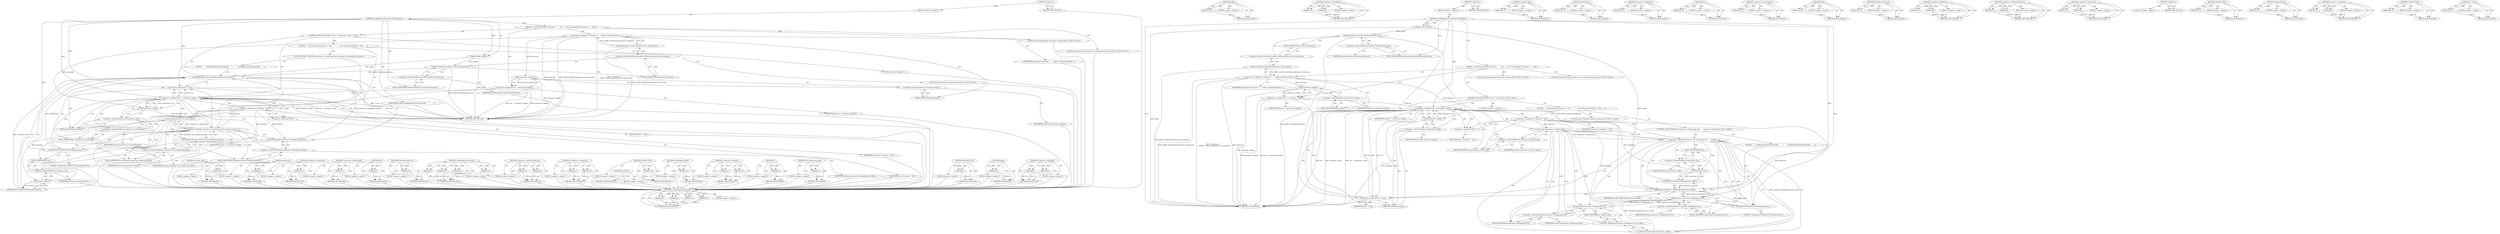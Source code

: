 digraph "has_background_page" {
vulnerable_157 [label=<(METHOD,LoadBackgroundContents)>];
vulnerable_158 [label=<(PARAM,p1)>];
vulnerable_159 [label=<(PARAM,p2)>];
vulnerable_160 [label=<(PARAM,p3)>];
vulnerable_161 [label=<(PARAM,p4)>];
vulnerable_162 [label=<(BLOCK,&lt;empty&gt;,&lt;empty&gt;)>];
vulnerable_163 [label=<(METHOD_RETURN,ANY)>];
vulnerable_114 [label=<(METHOD,begin)>];
vulnerable_115 [label=<(PARAM,p1)>];
vulnerable_116 [label=<(BLOCK,&lt;empty&gt;,&lt;empty&gt;)>];
vulnerable_117 [label=<(METHOD_RETURN,ANY)>];
vulnerable_135 [label=<(METHOD,&lt;operator&gt;.logicalAnd)>];
vulnerable_136 [label=<(PARAM,p1)>];
vulnerable_137 [label=<(PARAM,p2)>];
vulnerable_138 [label=<(BLOCK,&lt;empty&gt;,&lt;empty&gt;)>];
vulnerable_139 [label=<(METHOD_RETURN,ANY)>];
vulnerable_6 [label=<(METHOD,&lt;global&gt;)<SUB>1</SUB>>];
vulnerable_7 [label=<(BLOCK,&lt;empty&gt;,&lt;empty&gt;)<SUB>1</SUB>>];
vulnerable_8 [label=<(METHOD,LoadBackgroundContentsFromManifests)<SUB>1</SUB>>];
vulnerable_9 [label=<(PARAM,Profile* profile)<SUB>2</SUB>>];
vulnerable_10 [label=<(BLOCK,{
  const ExtensionSet* extensions =
      prof...,{
  const ExtensionSet* extensions =
      prof...)<SUB>2</SUB>>];
vulnerable_11 [label="<(LOCAL,const ExtensionSet* extensions: ExtensionSet*)<SUB>3</SUB>>"];
vulnerable_12 [label=<(&lt;operator&gt;.assignment,* extensions =
      profile-&gt;GetExtensionServi...)<SUB>3</SUB>>];
vulnerable_13 [label=<(IDENTIFIER,extensions,* extensions =
      profile-&gt;GetExtensionServi...)<SUB>3</SUB>>];
vulnerable_14 [label=<(extensions,profile-&gt;GetExtensionService()-&gt;extensions())<SUB>4</SUB>>];
vulnerable_15 [label=<(&lt;operator&gt;.indirectFieldAccess,profile-&gt;GetExtensionService()-&gt;extensions)<SUB>4</SUB>>];
vulnerable_16 [label=<(GetExtensionService,profile-&gt;GetExtensionService())<SUB>4</SUB>>];
vulnerable_17 [label=<(&lt;operator&gt;.indirectFieldAccess,profile-&gt;GetExtensionService)<SUB>4</SUB>>];
vulnerable_18 [label=<(IDENTIFIER,profile,profile-&gt;GetExtensionService())<SUB>4</SUB>>];
vulnerable_19 [label=<(FIELD_IDENTIFIER,GetExtensionService,GetExtensionService)<SUB>4</SUB>>];
vulnerable_20 [label=<(FIELD_IDENTIFIER,extensions,extensions)<SUB>4</SUB>>];
vulnerable_21 [label="<(LOCAL,ExtensionSet.const_iterator iter: ExtensionSet.const_iterator)<SUB>5</SUB>>"];
vulnerable_22 [label=<(&lt;operator&gt;.assignment,iter = extensions-&gt;begin())<SUB>5</SUB>>];
vulnerable_23 [label=<(IDENTIFIER,iter,iter = extensions-&gt;begin())<SUB>5</SUB>>];
vulnerable_24 [label=<(begin,extensions-&gt;begin())<SUB>5</SUB>>];
vulnerable_25 [label=<(&lt;operator&gt;.indirectFieldAccess,extensions-&gt;begin)<SUB>5</SUB>>];
vulnerable_26 [label=<(IDENTIFIER,extensions,extensions-&gt;begin())<SUB>5</SUB>>];
vulnerable_27 [label=<(FIELD_IDENTIFIER,begin,begin)<SUB>5</SUB>>];
vulnerable_28 [label=<(CONTROL_STRUCTURE,FOR,for (;iter != extensions-&gt;end();++iter))<SUB>6</SUB>>];
vulnerable_29 [label=<(BLOCK,&lt;empty&gt;,&lt;empty&gt;)<SUB>6</SUB>>];
vulnerable_30 [label=<(&lt;operator&gt;.notEquals,iter != extensions-&gt;end())<SUB>6</SUB>>];
vulnerable_31 [label=<(IDENTIFIER,iter,iter != extensions-&gt;end())<SUB>6</SUB>>];
vulnerable_32 [label=<(end,extensions-&gt;end())<SUB>6</SUB>>];
vulnerable_33 [label=<(&lt;operator&gt;.indirectFieldAccess,extensions-&gt;end)<SUB>6</SUB>>];
vulnerable_34 [label=<(IDENTIFIER,extensions,extensions-&gt;end())<SUB>6</SUB>>];
vulnerable_35 [label=<(FIELD_IDENTIFIER,end,end)<SUB>6</SUB>>];
vulnerable_36 [label=<(&lt;operator&gt;.preIncrement,++iter)<SUB>6</SUB>>];
vulnerable_37 [label=<(IDENTIFIER,iter,++iter)<SUB>6</SUB>>];
vulnerable_38 [label=<(BLOCK,{
     const Extension* extension = *iter;
    ...,{
     const Extension* extension = *iter;
    ...)<SUB>6</SUB>>];
vulnerable_39 [label="<(LOCAL,const Extension* extension: Extension*)<SUB>7</SUB>>"];
vulnerable_40 [label=<(&lt;operator&gt;.assignment,* extension = *iter)<SUB>7</SUB>>];
vulnerable_41 [label=<(IDENTIFIER,extension,* extension = *iter)<SUB>7</SUB>>];
vulnerable_42 [label=<(&lt;operator&gt;.indirection,*iter)<SUB>7</SUB>>];
vulnerable_43 [label=<(IDENTIFIER,iter,* extension = *iter)<SUB>7</SUB>>];
vulnerable_44 [label=<(CONTROL_STRUCTURE,IF,if (extension-&gt;is_hosted_app() &amp;&amp;
        extension-&gt;background_url().is_valid()))<SUB>8</SUB>>];
vulnerable_45 [label=<(&lt;operator&gt;.logicalAnd,extension-&gt;is_hosted_app() &amp;&amp;
        extension...)<SUB>8</SUB>>];
vulnerable_46 [label=<(is_hosted_app,extension-&gt;is_hosted_app())<SUB>8</SUB>>];
vulnerable_47 [label=<(&lt;operator&gt;.indirectFieldAccess,extension-&gt;is_hosted_app)<SUB>8</SUB>>];
vulnerable_48 [label=<(IDENTIFIER,extension,extension-&gt;is_hosted_app())<SUB>8</SUB>>];
vulnerable_49 [label=<(FIELD_IDENTIFIER,is_hosted_app,is_hosted_app)<SUB>8</SUB>>];
vulnerable_50 [label=<(is_valid,extension-&gt;background_url().is_valid())<SUB>9</SUB>>];
vulnerable_51 [label=<(&lt;operator&gt;.fieldAccess,extension-&gt;background_url().is_valid)<SUB>9</SUB>>];
vulnerable_52 [label=<(background_url,extension-&gt;background_url())<SUB>9</SUB>>];
vulnerable_53 [label=<(&lt;operator&gt;.indirectFieldAccess,extension-&gt;background_url)<SUB>9</SUB>>];
vulnerable_54 [label=<(IDENTIFIER,extension,extension-&gt;background_url())<SUB>9</SUB>>];
vulnerable_55 [label=<(FIELD_IDENTIFIER,background_url,background_url)<SUB>9</SUB>>];
vulnerable_56 [label=<(FIELD_IDENTIFIER,is_valid,is_valid)<SUB>9</SUB>>];
vulnerable_57 [label=<(BLOCK,{
       LoadBackgroundContents(profile,
      ...,{
       LoadBackgroundContents(profile,
      ...)<SUB>9</SUB>>];
vulnerable_58 [label=<(LoadBackgroundContents,LoadBackgroundContents(profile,
               ...)<SUB>10</SUB>>];
vulnerable_59 [label=<(IDENTIFIER,profile,LoadBackgroundContents(profile,
               ...)<SUB>10</SUB>>];
vulnerable_60 [label=<(background_url,extension-&gt;background_url())<SUB>11</SUB>>];
vulnerable_61 [label=<(&lt;operator&gt;.indirectFieldAccess,extension-&gt;background_url)<SUB>11</SUB>>];
vulnerable_62 [label=<(IDENTIFIER,extension,extension-&gt;background_url())<SUB>11</SUB>>];
vulnerable_63 [label=<(FIELD_IDENTIFIER,background_url,background_url)<SUB>11</SUB>>];
vulnerable_64 [label=<(ASCIIToUTF16,ASCIIToUTF16(&quot;background&quot;))<SUB>12</SUB>>];
vulnerable_65 [label=<(LITERAL,&quot;background&quot;,ASCIIToUTF16(&quot;background&quot;))<SUB>12</SUB>>];
vulnerable_66 [label=<(UTF8ToUTF16,UTF8ToUTF16(extension-&gt;id()))<SUB>13</SUB>>];
vulnerable_67 [label=<(id,extension-&gt;id())<SUB>13</SUB>>];
vulnerable_68 [label=<(&lt;operator&gt;.indirectFieldAccess,extension-&gt;id)<SUB>13</SUB>>];
vulnerable_69 [label=<(IDENTIFIER,extension,extension-&gt;id())<SUB>13</SUB>>];
vulnerable_70 [label=<(FIELD_IDENTIFIER,id,id)<SUB>13</SUB>>];
vulnerable_71 [label=<(METHOD_RETURN,void)<SUB>1</SUB>>];
vulnerable_73 [label=<(METHOD_RETURN,ANY)<SUB>1</SUB>>];
vulnerable_140 [label=<(METHOD,is_hosted_app)>];
vulnerable_141 [label=<(PARAM,p1)>];
vulnerable_142 [label=<(BLOCK,&lt;empty&gt;,&lt;empty&gt;)>];
vulnerable_143 [label=<(METHOD_RETURN,ANY)>];
vulnerable_101 [label=<(METHOD,extensions)>];
vulnerable_102 [label=<(PARAM,p1)>];
vulnerable_103 [label=<(BLOCK,&lt;empty&gt;,&lt;empty&gt;)>];
vulnerable_104 [label=<(METHOD_RETURN,ANY)>];
vulnerable_131 [label=<(METHOD,&lt;operator&gt;.indirection)>];
vulnerable_132 [label=<(PARAM,p1)>];
vulnerable_133 [label=<(BLOCK,&lt;empty&gt;,&lt;empty&gt;)>];
vulnerable_134 [label=<(METHOD_RETURN,ANY)>];
vulnerable_172 [label=<(METHOD,id)>];
vulnerable_173 [label=<(PARAM,p1)>];
vulnerable_174 [label=<(BLOCK,&lt;empty&gt;,&lt;empty&gt;)>];
vulnerable_175 [label=<(METHOD_RETURN,ANY)>];
vulnerable_127 [label=<(METHOD,&lt;operator&gt;.preIncrement)>];
vulnerable_128 [label=<(PARAM,p1)>];
vulnerable_129 [label=<(BLOCK,&lt;empty&gt;,&lt;empty&gt;)>];
vulnerable_130 [label=<(METHOD_RETURN,ANY)>];
vulnerable_123 [label=<(METHOD,end)>];
vulnerable_124 [label=<(PARAM,p1)>];
vulnerable_125 [label=<(BLOCK,&lt;empty&gt;,&lt;empty&gt;)>];
vulnerable_126 [label=<(METHOD_RETURN,ANY)>];
vulnerable_110 [label=<(METHOD,GetExtensionService)>];
vulnerable_111 [label=<(PARAM,p1)>];
vulnerable_112 [label=<(BLOCK,&lt;empty&gt;,&lt;empty&gt;)>];
vulnerable_113 [label=<(METHOD_RETURN,ANY)>];
vulnerable_148 [label=<(METHOD,&lt;operator&gt;.fieldAccess)>];
vulnerable_149 [label=<(PARAM,p1)>];
vulnerable_150 [label=<(PARAM,p2)>];
vulnerable_151 [label=<(BLOCK,&lt;empty&gt;,&lt;empty&gt;)>];
vulnerable_152 [label=<(METHOD_RETURN,ANY)>];
vulnerable_105 [label=<(METHOD,&lt;operator&gt;.indirectFieldAccess)>];
vulnerable_106 [label=<(PARAM,p1)>];
vulnerable_107 [label=<(PARAM,p2)>];
vulnerable_108 [label=<(BLOCK,&lt;empty&gt;,&lt;empty&gt;)>];
vulnerable_109 [label=<(METHOD_RETURN,ANY)>];
vulnerable_96 [label=<(METHOD,&lt;operator&gt;.assignment)>];
vulnerable_97 [label=<(PARAM,p1)>];
vulnerable_98 [label=<(PARAM,p2)>];
vulnerable_99 [label=<(BLOCK,&lt;empty&gt;,&lt;empty&gt;)>];
vulnerable_100 [label=<(METHOD_RETURN,ANY)>];
vulnerable_90 [label=<(METHOD,&lt;global&gt;)<SUB>1</SUB>>];
vulnerable_91 [label=<(BLOCK,&lt;empty&gt;,&lt;empty&gt;)>];
vulnerable_92 [label=<(METHOD_RETURN,ANY)>];
vulnerable_164 [label=<(METHOD,ASCIIToUTF16)>];
vulnerable_165 [label=<(PARAM,p1)>];
vulnerable_166 [label=<(BLOCK,&lt;empty&gt;,&lt;empty&gt;)>];
vulnerable_167 [label=<(METHOD_RETURN,ANY)>];
vulnerable_153 [label=<(METHOD,background_url)>];
vulnerable_154 [label=<(PARAM,p1)>];
vulnerable_155 [label=<(BLOCK,&lt;empty&gt;,&lt;empty&gt;)>];
vulnerable_156 [label=<(METHOD_RETURN,ANY)>];
vulnerable_118 [label=<(METHOD,&lt;operator&gt;.notEquals)>];
vulnerable_119 [label=<(PARAM,p1)>];
vulnerable_120 [label=<(PARAM,p2)>];
vulnerable_121 [label=<(BLOCK,&lt;empty&gt;,&lt;empty&gt;)>];
vulnerable_122 [label=<(METHOD_RETURN,ANY)>];
vulnerable_168 [label=<(METHOD,UTF8ToUTF16)>];
vulnerable_169 [label=<(PARAM,p1)>];
vulnerable_170 [label=<(BLOCK,&lt;empty&gt;,&lt;empty&gt;)>];
vulnerable_171 [label=<(METHOD_RETURN,ANY)>];
vulnerable_144 [label=<(METHOD,is_valid)>];
vulnerable_145 [label=<(PARAM,p1)>];
vulnerable_146 [label=<(BLOCK,&lt;empty&gt;,&lt;empty&gt;)>];
vulnerable_147 [label=<(METHOD_RETURN,ANY)>];
fixed_156 [label=<(METHOD,ASCIIToUTF16)>];
fixed_157 [label=<(PARAM,p1)>];
fixed_158 [label=<(BLOCK,&lt;empty&gt;,&lt;empty&gt;)>];
fixed_159 [label=<(METHOD_RETURN,ANY)>];
fixed_111 [label=<(METHOD,begin)>];
fixed_112 [label=<(PARAM,p1)>];
fixed_113 [label=<(BLOCK,&lt;empty&gt;,&lt;empty&gt;)>];
fixed_114 [label=<(METHOD_RETURN,ANY)>];
fixed_132 [label=<(METHOD,&lt;operator&gt;.logicalAnd)>];
fixed_133 [label=<(PARAM,p1)>];
fixed_134 [label=<(PARAM,p2)>];
fixed_135 [label=<(BLOCK,&lt;empty&gt;,&lt;empty&gt;)>];
fixed_136 [label=<(METHOD_RETURN,ANY)>];
fixed_6 [label=<(METHOD,&lt;global&gt;)<SUB>1</SUB>>];
fixed_7 [label=<(BLOCK,&lt;empty&gt;,&lt;empty&gt;)<SUB>1</SUB>>];
fixed_8 [label=<(METHOD,LoadBackgroundContentsFromManifests)<SUB>1</SUB>>];
fixed_9 [label=<(PARAM,Profile* profile)<SUB>2</SUB>>];
fixed_10 [label=<(BLOCK,{
  const ExtensionSet* extensions =
      prof...,{
  const ExtensionSet* extensions =
      prof...)<SUB>2</SUB>>];
fixed_11 [label="<(LOCAL,const ExtensionSet* extensions: ExtensionSet*)<SUB>3</SUB>>"];
fixed_12 [label=<(&lt;operator&gt;.assignment,* extensions =
      profile-&gt;GetExtensionServi...)<SUB>3</SUB>>];
fixed_13 [label=<(IDENTIFIER,extensions,* extensions =
      profile-&gt;GetExtensionServi...)<SUB>3</SUB>>];
fixed_14 [label=<(extensions,profile-&gt;GetExtensionService()-&gt;extensions())<SUB>4</SUB>>];
fixed_15 [label=<(&lt;operator&gt;.indirectFieldAccess,profile-&gt;GetExtensionService()-&gt;extensions)<SUB>4</SUB>>];
fixed_16 [label=<(GetExtensionService,profile-&gt;GetExtensionService())<SUB>4</SUB>>];
fixed_17 [label=<(&lt;operator&gt;.indirectFieldAccess,profile-&gt;GetExtensionService)<SUB>4</SUB>>];
fixed_18 [label=<(IDENTIFIER,profile,profile-&gt;GetExtensionService())<SUB>4</SUB>>];
fixed_19 [label=<(FIELD_IDENTIFIER,GetExtensionService,GetExtensionService)<SUB>4</SUB>>];
fixed_20 [label=<(FIELD_IDENTIFIER,extensions,extensions)<SUB>4</SUB>>];
fixed_21 [label="<(LOCAL,ExtensionSet.const_iterator iter: ExtensionSet.const_iterator)<SUB>5</SUB>>"];
fixed_22 [label=<(&lt;operator&gt;.assignment,iter = extensions-&gt;begin())<SUB>5</SUB>>];
fixed_23 [label=<(IDENTIFIER,iter,iter = extensions-&gt;begin())<SUB>5</SUB>>];
fixed_24 [label=<(begin,extensions-&gt;begin())<SUB>5</SUB>>];
fixed_25 [label=<(&lt;operator&gt;.indirectFieldAccess,extensions-&gt;begin)<SUB>5</SUB>>];
fixed_26 [label=<(IDENTIFIER,extensions,extensions-&gt;begin())<SUB>5</SUB>>];
fixed_27 [label=<(FIELD_IDENTIFIER,begin,begin)<SUB>5</SUB>>];
fixed_28 [label=<(CONTROL_STRUCTURE,FOR,for (;iter != extensions-&gt;end();++iter))<SUB>6</SUB>>];
fixed_29 [label=<(BLOCK,&lt;empty&gt;,&lt;empty&gt;)<SUB>6</SUB>>];
fixed_30 [label=<(&lt;operator&gt;.notEquals,iter != extensions-&gt;end())<SUB>6</SUB>>];
fixed_31 [label=<(IDENTIFIER,iter,iter != extensions-&gt;end())<SUB>6</SUB>>];
fixed_32 [label=<(end,extensions-&gt;end())<SUB>6</SUB>>];
fixed_33 [label=<(&lt;operator&gt;.indirectFieldAccess,extensions-&gt;end)<SUB>6</SUB>>];
fixed_34 [label=<(IDENTIFIER,extensions,extensions-&gt;end())<SUB>6</SUB>>];
fixed_35 [label=<(FIELD_IDENTIFIER,end,end)<SUB>6</SUB>>];
fixed_36 [label=<(&lt;operator&gt;.preIncrement,++iter)<SUB>6</SUB>>];
fixed_37 [label=<(IDENTIFIER,iter,++iter)<SUB>6</SUB>>];
fixed_38 [label=<(BLOCK,{
     const Extension* extension = *iter;
    ...,{
     const Extension* extension = *iter;
    ...)<SUB>6</SUB>>];
fixed_39 [label="<(LOCAL,const Extension* extension: Extension*)<SUB>7</SUB>>"];
fixed_40 [label=<(&lt;operator&gt;.assignment,* extension = *iter)<SUB>7</SUB>>];
fixed_41 [label=<(IDENTIFIER,extension,* extension = *iter)<SUB>7</SUB>>];
fixed_42 [label=<(&lt;operator&gt;.indirection,*iter)<SUB>7</SUB>>];
fixed_43 [label=<(IDENTIFIER,iter,* extension = *iter)<SUB>7</SUB>>];
fixed_44 [label=<(CONTROL_STRUCTURE,IF,if (extension-&gt;is_hosted_app() &amp;&amp; extension-&gt;has_background_page()))<SUB>8</SUB>>];
fixed_45 [label=<(&lt;operator&gt;.logicalAnd,extension-&gt;is_hosted_app() &amp;&amp; extension-&gt;has_ba...)<SUB>8</SUB>>];
fixed_46 [label=<(is_hosted_app,extension-&gt;is_hosted_app())<SUB>8</SUB>>];
fixed_47 [label=<(&lt;operator&gt;.indirectFieldAccess,extension-&gt;is_hosted_app)<SUB>8</SUB>>];
fixed_48 [label=<(IDENTIFIER,extension,extension-&gt;is_hosted_app())<SUB>8</SUB>>];
fixed_49 [label=<(FIELD_IDENTIFIER,is_hosted_app,is_hosted_app)<SUB>8</SUB>>];
fixed_50 [label=<(has_background_page,extension-&gt;has_background_page())<SUB>8</SUB>>];
fixed_51 [label=<(&lt;operator&gt;.indirectFieldAccess,extension-&gt;has_background_page)<SUB>8</SUB>>];
fixed_52 [label=<(IDENTIFIER,extension,extension-&gt;has_background_page())<SUB>8</SUB>>];
fixed_53 [label=<(FIELD_IDENTIFIER,has_background_page,has_background_page)<SUB>8</SUB>>];
fixed_54 [label=<(BLOCK,{
       LoadBackgroundContents(profile,
      ...,{
       LoadBackgroundContents(profile,
      ...)<SUB>8</SUB>>];
fixed_55 [label=<(LoadBackgroundContents,LoadBackgroundContents(profile,
               ...)<SUB>9</SUB>>];
fixed_56 [label=<(IDENTIFIER,profile,LoadBackgroundContents(profile,
               ...)<SUB>9</SUB>>];
fixed_57 [label=<(GetBackgroundURL,extension-&gt;GetBackgroundURL())<SUB>10</SUB>>];
fixed_58 [label=<(&lt;operator&gt;.indirectFieldAccess,extension-&gt;GetBackgroundURL)<SUB>10</SUB>>];
fixed_59 [label=<(IDENTIFIER,extension,extension-&gt;GetBackgroundURL())<SUB>10</SUB>>];
fixed_60 [label=<(FIELD_IDENTIFIER,GetBackgroundURL,GetBackgroundURL)<SUB>10</SUB>>];
fixed_61 [label=<(ASCIIToUTF16,ASCIIToUTF16(&quot;background&quot;))<SUB>11</SUB>>];
fixed_62 [label=<(LITERAL,&quot;background&quot;,ASCIIToUTF16(&quot;background&quot;))<SUB>11</SUB>>];
fixed_63 [label=<(UTF8ToUTF16,UTF8ToUTF16(extension-&gt;id()))<SUB>12</SUB>>];
fixed_64 [label=<(id,extension-&gt;id())<SUB>12</SUB>>];
fixed_65 [label=<(&lt;operator&gt;.indirectFieldAccess,extension-&gt;id)<SUB>12</SUB>>];
fixed_66 [label=<(IDENTIFIER,extension,extension-&gt;id())<SUB>12</SUB>>];
fixed_67 [label=<(FIELD_IDENTIFIER,id,id)<SUB>12</SUB>>];
fixed_68 [label=<(METHOD_RETURN,void)<SUB>1</SUB>>];
fixed_70 [label=<(METHOD_RETURN,ANY)<SUB>1</SUB>>];
fixed_137 [label=<(METHOD,is_hosted_app)>];
fixed_138 [label=<(PARAM,p1)>];
fixed_139 [label=<(BLOCK,&lt;empty&gt;,&lt;empty&gt;)>];
fixed_140 [label=<(METHOD_RETURN,ANY)>];
fixed_98 [label=<(METHOD,extensions)>];
fixed_99 [label=<(PARAM,p1)>];
fixed_100 [label=<(BLOCK,&lt;empty&gt;,&lt;empty&gt;)>];
fixed_101 [label=<(METHOD_RETURN,ANY)>];
fixed_128 [label=<(METHOD,&lt;operator&gt;.indirection)>];
fixed_129 [label=<(PARAM,p1)>];
fixed_130 [label=<(BLOCK,&lt;empty&gt;,&lt;empty&gt;)>];
fixed_131 [label=<(METHOD_RETURN,ANY)>];
fixed_124 [label=<(METHOD,&lt;operator&gt;.preIncrement)>];
fixed_125 [label=<(PARAM,p1)>];
fixed_126 [label=<(BLOCK,&lt;empty&gt;,&lt;empty&gt;)>];
fixed_127 [label=<(METHOD_RETURN,ANY)>];
fixed_120 [label=<(METHOD,end)>];
fixed_121 [label=<(PARAM,p1)>];
fixed_122 [label=<(BLOCK,&lt;empty&gt;,&lt;empty&gt;)>];
fixed_123 [label=<(METHOD_RETURN,ANY)>];
fixed_107 [label=<(METHOD,GetExtensionService)>];
fixed_108 [label=<(PARAM,p1)>];
fixed_109 [label=<(BLOCK,&lt;empty&gt;,&lt;empty&gt;)>];
fixed_110 [label=<(METHOD_RETURN,ANY)>];
fixed_145 [label=<(METHOD,LoadBackgroundContents)>];
fixed_146 [label=<(PARAM,p1)>];
fixed_147 [label=<(PARAM,p2)>];
fixed_148 [label=<(PARAM,p3)>];
fixed_149 [label=<(PARAM,p4)>];
fixed_150 [label=<(BLOCK,&lt;empty&gt;,&lt;empty&gt;)>];
fixed_151 [label=<(METHOD_RETURN,ANY)>];
fixed_102 [label=<(METHOD,&lt;operator&gt;.indirectFieldAccess)>];
fixed_103 [label=<(PARAM,p1)>];
fixed_104 [label=<(PARAM,p2)>];
fixed_105 [label=<(BLOCK,&lt;empty&gt;,&lt;empty&gt;)>];
fixed_106 [label=<(METHOD_RETURN,ANY)>];
fixed_93 [label=<(METHOD,&lt;operator&gt;.assignment)>];
fixed_94 [label=<(PARAM,p1)>];
fixed_95 [label=<(PARAM,p2)>];
fixed_96 [label=<(BLOCK,&lt;empty&gt;,&lt;empty&gt;)>];
fixed_97 [label=<(METHOD_RETURN,ANY)>];
fixed_87 [label=<(METHOD,&lt;global&gt;)<SUB>1</SUB>>];
fixed_88 [label=<(BLOCK,&lt;empty&gt;,&lt;empty&gt;)>];
fixed_89 [label=<(METHOD_RETURN,ANY)>];
fixed_160 [label=<(METHOD,UTF8ToUTF16)>];
fixed_161 [label=<(PARAM,p1)>];
fixed_162 [label=<(BLOCK,&lt;empty&gt;,&lt;empty&gt;)>];
fixed_163 [label=<(METHOD_RETURN,ANY)>];
fixed_152 [label=<(METHOD,GetBackgroundURL)>];
fixed_153 [label=<(PARAM,p1)>];
fixed_154 [label=<(BLOCK,&lt;empty&gt;,&lt;empty&gt;)>];
fixed_155 [label=<(METHOD_RETURN,ANY)>];
fixed_115 [label=<(METHOD,&lt;operator&gt;.notEquals)>];
fixed_116 [label=<(PARAM,p1)>];
fixed_117 [label=<(PARAM,p2)>];
fixed_118 [label=<(BLOCK,&lt;empty&gt;,&lt;empty&gt;)>];
fixed_119 [label=<(METHOD_RETURN,ANY)>];
fixed_164 [label=<(METHOD,id)>];
fixed_165 [label=<(PARAM,p1)>];
fixed_166 [label=<(BLOCK,&lt;empty&gt;,&lt;empty&gt;)>];
fixed_167 [label=<(METHOD_RETURN,ANY)>];
fixed_141 [label=<(METHOD,has_background_page)>];
fixed_142 [label=<(PARAM,p1)>];
fixed_143 [label=<(BLOCK,&lt;empty&gt;,&lt;empty&gt;)>];
fixed_144 [label=<(METHOD_RETURN,ANY)>];
vulnerable_157 -> vulnerable_158  [key=0, label="AST: "];
vulnerable_157 -> vulnerable_158  [key=1, label="DDG: "];
vulnerable_157 -> vulnerable_162  [key=0, label="AST: "];
vulnerable_157 -> vulnerable_159  [key=0, label="AST: "];
vulnerable_157 -> vulnerable_159  [key=1, label="DDG: "];
vulnerable_157 -> vulnerable_163  [key=0, label="AST: "];
vulnerable_157 -> vulnerable_163  [key=1, label="CFG: "];
vulnerable_157 -> vulnerable_160  [key=0, label="AST: "];
vulnerable_157 -> vulnerable_160  [key=1, label="DDG: "];
vulnerable_157 -> vulnerable_161  [key=0, label="AST: "];
vulnerable_157 -> vulnerable_161  [key=1, label="DDG: "];
vulnerable_158 -> vulnerable_163  [key=0, label="DDG: p1"];
vulnerable_159 -> vulnerable_163  [key=0, label="DDG: p2"];
vulnerable_160 -> vulnerable_163  [key=0, label="DDG: p3"];
vulnerable_161 -> vulnerable_163  [key=0, label="DDG: p4"];
vulnerable_114 -> vulnerable_115  [key=0, label="AST: "];
vulnerable_114 -> vulnerable_115  [key=1, label="DDG: "];
vulnerable_114 -> vulnerable_116  [key=0, label="AST: "];
vulnerable_114 -> vulnerable_117  [key=0, label="AST: "];
vulnerable_114 -> vulnerable_117  [key=1, label="CFG: "];
vulnerable_115 -> vulnerable_117  [key=0, label="DDG: p1"];
vulnerable_135 -> vulnerable_136  [key=0, label="AST: "];
vulnerable_135 -> vulnerable_136  [key=1, label="DDG: "];
vulnerable_135 -> vulnerable_138  [key=0, label="AST: "];
vulnerable_135 -> vulnerable_137  [key=0, label="AST: "];
vulnerable_135 -> vulnerable_137  [key=1, label="DDG: "];
vulnerable_135 -> vulnerable_139  [key=0, label="AST: "];
vulnerable_135 -> vulnerable_139  [key=1, label="CFG: "];
vulnerable_136 -> vulnerable_139  [key=0, label="DDG: p1"];
vulnerable_137 -> vulnerable_139  [key=0, label="DDG: p2"];
vulnerable_6 -> vulnerable_7  [key=0, label="AST: "];
vulnerable_6 -> vulnerable_73  [key=0, label="AST: "];
vulnerable_6 -> vulnerable_73  [key=1, label="CFG: "];
vulnerable_7 -> vulnerable_8  [key=0, label="AST: "];
vulnerable_8 -> vulnerable_9  [key=0, label="AST: "];
vulnerable_8 -> vulnerable_9  [key=1, label="DDG: "];
vulnerable_8 -> vulnerable_10  [key=0, label="AST: "];
vulnerable_8 -> vulnerable_71  [key=0, label="AST: "];
vulnerable_8 -> vulnerable_19  [key=0, label="CFG: "];
vulnerable_8 -> vulnerable_30  [key=0, label="DDG: "];
vulnerable_8 -> vulnerable_36  [key=0, label="DDG: "];
vulnerable_8 -> vulnerable_58  [key=0, label="DDG: "];
vulnerable_8 -> vulnerable_64  [key=0, label="DDG: "];
vulnerable_9 -> vulnerable_71  [key=0, label="DDG: profile"];
vulnerable_9 -> vulnerable_16  [key=0, label="DDG: profile"];
vulnerable_9 -> vulnerable_58  [key=0, label="DDG: profile"];
vulnerable_10 -> vulnerable_11  [key=0, label="AST: "];
vulnerable_10 -> vulnerable_12  [key=0, label="AST: "];
vulnerable_10 -> vulnerable_21  [key=0, label="AST: "];
vulnerable_10 -> vulnerable_22  [key=0, label="AST: "];
vulnerable_10 -> vulnerable_28  [key=0, label="AST: "];
vulnerable_12 -> vulnerable_13  [key=0, label="AST: "];
vulnerable_12 -> vulnerable_14  [key=0, label="AST: "];
vulnerable_12 -> vulnerable_27  [key=0, label="CFG: "];
vulnerable_12 -> vulnerable_71  [key=0, label="DDG: extensions"];
vulnerable_12 -> vulnerable_71  [key=1, label="DDG: profile-&gt;GetExtensionService()-&gt;extensions()"];
vulnerable_12 -> vulnerable_71  [key=2, label="DDG: * extensions =
      profile-&gt;GetExtensionService()-&gt;extensions()"];
vulnerable_12 -> vulnerable_24  [key=0, label="DDG: extensions"];
vulnerable_12 -> vulnerable_32  [key=0, label="DDG: extensions"];
vulnerable_14 -> vulnerable_15  [key=0, label="AST: "];
vulnerable_14 -> vulnerable_12  [key=0, label="CFG: "];
vulnerable_14 -> vulnerable_12  [key=1, label="DDG: profile-&gt;GetExtensionService()-&gt;extensions"];
vulnerable_14 -> vulnerable_71  [key=0, label="DDG: profile-&gt;GetExtensionService()-&gt;extensions"];
vulnerable_15 -> vulnerable_16  [key=0, label="AST: "];
vulnerable_15 -> vulnerable_20  [key=0, label="AST: "];
vulnerable_15 -> vulnerable_14  [key=0, label="CFG: "];
vulnerable_16 -> vulnerable_17  [key=0, label="AST: "];
vulnerable_16 -> vulnerable_20  [key=0, label="CFG: "];
vulnerable_16 -> vulnerable_71  [key=0, label="DDG: profile-&gt;GetExtensionService"];
vulnerable_16 -> vulnerable_58  [key=0, label="DDG: profile-&gt;GetExtensionService"];
vulnerable_17 -> vulnerable_18  [key=0, label="AST: "];
vulnerable_17 -> vulnerable_19  [key=0, label="AST: "];
vulnerable_17 -> vulnerable_16  [key=0, label="CFG: "];
vulnerable_19 -> vulnerable_17  [key=0, label="CFG: "];
vulnerable_20 -> vulnerable_15  [key=0, label="CFG: "];
vulnerable_22 -> vulnerable_23  [key=0, label="AST: "];
vulnerable_22 -> vulnerable_24  [key=0, label="AST: "];
vulnerable_22 -> vulnerable_35  [key=0, label="CFG: "];
vulnerable_22 -> vulnerable_71  [key=0, label="DDG: extensions-&gt;begin()"];
vulnerable_22 -> vulnerable_71  [key=1, label="DDG: iter = extensions-&gt;begin()"];
vulnerable_22 -> vulnerable_30  [key=0, label="DDG: iter"];
vulnerable_24 -> vulnerable_25  [key=0, label="AST: "];
vulnerable_24 -> vulnerable_22  [key=0, label="CFG: "];
vulnerable_24 -> vulnerable_22  [key=1, label="DDG: extensions-&gt;begin"];
vulnerable_24 -> vulnerable_71  [key=0, label="DDG: extensions-&gt;begin"];
vulnerable_25 -> vulnerable_26  [key=0, label="AST: "];
vulnerable_25 -> vulnerable_27  [key=0, label="AST: "];
vulnerable_25 -> vulnerable_24  [key=0, label="CFG: "];
vulnerable_27 -> vulnerable_25  [key=0, label="CFG: "];
vulnerable_28 -> vulnerable_29  [key=0, label="AST: "];
vulnerable_28 -> vulnerable_30  [key=0, label="AST: "];
vulnerable_28 -> vulnerable_36  [key=0, label="AST: "];
vulnerable_28 -> vulnerable_38  [key=0, label="AST: "];
vulnerable_30 -> vulnerable_31  [key=0, label="AST: "];
vulnerable_30 -> vulnerable_32  [key=0, label="AST: "];
vulnerable_30 -> vulnerable_32  [key=1, label="CDG: "];
vulnerable_30 -> vulnerable_71  [key=0, label="CFG: "];
vulnerable_30 -> vulnerable_71  [key=1, label="DDG: iter"];
vulnerable_30 -> vulnerable_71  [key=2, label="DDG: extensions-&gt;end()"];
vulnerable_30 -> vulnerable_71  [key=3, label="DDG: iter != extensions-&gt;end()"];
vulnerable_30 -> vulnerable_42  [key=0, label="CFG: "];
vulnerable_30 -> vulnerable_42  [key=1, label="CDG: "];
vulnerable_30 -> vulnerable_36  [key=0, label="DDG: iter"];
vulnerable_30 -> vulnerable_36  [key=1, label="CDG: "];
vulnerable_30 -> vulnerable_47  [key=0, label="CDG: "];
vulnerable_30 -> vulnerable_30  [key=0, label="CDG: "];
vulnerable_30 -> vulnerable_49  [key=0, label="CDG: "];
vulnerable_30 -> vulnerable_33  [key=0, label="CDG: "];
vulnerable_30 -> vulnerable_46  [key=0, label="CDG: "];
vulnerable_30 -> vulnerable_45  [key=0, label="CDG: "];
vulnerable_30 -> vulnerable_40  [key=0, label="CDG: "];
vulnerable_30 -> vulnerable_35  [key=0, label="CDG: "];
vulnerable_32 -> vulnerable_33  [key=0, label="AST: "];
vulnerable_32 -> vulnerable_30  [key=0, label="CFG: "];
vulnerable_32 -> vulnerable_30  [key=1, label="DDG: extensions-&gt;end"];
vulnerable_32 -> vulnerable_71  [key=0, label="DDG: extensions-&gt;end"];
vulnerable_33 -> vulnerable_34  [key=0, label="AST: "];
vulnerable_33 -> vulnerable_35  [key=0, label="AST: "];
vulnerable_33 -> vulnerable_32  [key=0, label="CFG: "];
vulnerable_35 -> vulnerable_33  [key=0, label="CFG: "];
vulnerable_36 -> vulnerable_37  [key=0, label="AST: "];
vulnerable_36 -> vulnerable_35  [key=0, label="CFG: "];
vulnerable_36 -> vulnerable_71  [key=0, label="DDG: ++iter"];
vulnerable_36 -> vulnerable_30  [key=0, label="DDG: iter"];
vulnerable_38 -> vulnerable_39  [key=0, label="AST: "];
vulnerable_38 -> vulnerable_40  [key=0, label="AST: "];
vulnerable_38 -> vulnerable_44  [key=0, label="AST: "];
vulnerable_40 -> vulnerable_41  [key=0, label="AST: "];
vulnerable_40 -> vulnerable_42  [key=0, label="AST: "];
vulnerable_40 -> vulnerable_49  [key=0, label="CFG: "];
vulnerable_40 -> vulnerable_46  [key=0, label="DDG: extension"];
vulnerable_40 -> vulnerable_60  [key=0, label="DDG: extension"];
vulnerable_40 -> vulnerable_52  [key=0, label="DDG: extension"];
vulnerable_40 -> vulnerable_67  [key=0, label="DDG: extension"];
vulnerable_42 -> vulnerable_43  [key=0, label="AST: "];
vulnerable_42 -> vulnerable_40  [key=0, label="CFG: "];
vulnerable_44 -> vulnerable_45  [key=0, label="AST: "];
vulnerable_44 -> vulnerable_57  [key=0, label="AST: "];
vulnerable_45 -> vulnerable_46  [key=0, label="AST: "];
vulnerable_45 -> vulnerable_50  [key=0, label="AST: "];
vulnerable_45 -> vulnerable_63  [key=0, label="CFG: "];
vulnerable_45 -> vulnerable_63  [key=1, label="CDG: "];
vulnerable_45 -> vulnerable_36  [key=0, label="CFG: "];
vulnerable_45 -> vulnerable_58  [key=0, label="CDG: "];
vulnerable_45 -> vulnerable_68  [key=0, label="CDG: "];
vulnerable_45 -> vulnerable_60  [key=0, label="CDG: "];
vulnerable_45 -> vulnerable_61  [key=0, label="CDG: "];
vulnerable_45 -> vulnerable_64  [key=0, label="CDG: "];
vulnerable_45 -> vulnerable_66  [key=0, label="CDG: "];
vulnerable_45 -> vulnerable_67  [key=0, label="CDG: "];
vulnerable_45 -> vulnerable_70  [key=0, label="CDG: "];
vulnerable_46 -> vulnerable_47  [key=0, label="AST: "];
vulnerable_46 -> vulnerable_45  [key=0, label="CFG: "];
vulnerable_46 -> vulnerable_45  [key=1, label="DDG: extension-&gt;is_hosted_app"];
vulnerable_46 -> vulnerable_55  [key=0, label="CFG: "];
vulnerable_46 -> vulnerable_55  [key=1, label="CDG: "];
vulnerable_46 -> vulnerable_51  [key=0, label="CDG: "];
vulnerable_46 -> vulnerable_52  [key=0, label="CDG: "];
vulnerable_46 -> vulnerable_53  [key=0, label="CDG: "];
vulnerable_46 -> vulnerable_56  [key=0, label="CDG: "];
vulnerable_46 -> vulnerable_50  [key=0, label="CDG: "];
vulnerable_47 -> vulnerable_48  [key=0, label="AST: "];
vulnerable_47 -> vulnerable_49  [key=0, label="AST: "];
vulnerable_47 -> vulnerable_46  [key=0, label="CFG: "];
vulnerable_49 -> vulnerable_47  [key=0, label="CFG: "];
vulnerable_50 -> vulnerable_51  [key=0, label="AST: "];
vulnerable_50 -> vulnerable_45  [key=0, label="CFG: "];
vulnerable_50 -> vulnerable_45  [key=1, label="DDG: extension-&gt;background_url().is_valid"];
vulnerable_50 -> vulnerable_58  [key=0, label="DDG: extension-&gt;background_url().is_valid"];
vulnerable_51 -> vulnerable_52  [key=0, label="AST: "];
vulnerable_51 -> vulnerable_56  [key=0, label="AST: "];
vulnerable_51 -> vulnerable_50  [key=0, label="CFG: "];
vulnerable_52 -> vulnerable_53  [key=0, label="AST: "];
vulnerable_52 -> vulnerable_56  [key=0, label="CFG: "];
vulnerable_52 -> vulnerable_60  [key=0, label="DDG: extension-&gt;background_url"];
vulnerable_53 -> vulnerable_54  [key=0, label="AST: "];
vulnerable_53 -> vulnerable_55  [key=0, label="AST: "];
vulnerable_53 -> vulnerable_52  [key=0, label="CFG: "];
vulnerable_55 -> vulnerable_53  [key=0, label="CFG: "];
vulnerable_56 -> vulnerable_51  [key=0, label="CFG: "];
vulnerable_57 -> vulnerable_58  [key=0, label="AST: "];
vulnerable_58 -> vulnerable_59  [key=0, label="AST: "];
vulnerable_58 -> vulnerable_60  [key=0, label="AST: "];
vulnerable_58 -> vulnerable_64  [key=0, label="AST: "];
vulnerable_58 -> vulnerable_66  [key=0, label="AST: "];
vulnerable_58 -> vulnerable_36  [key=0, label="CFG: "];
vulnerable_60 -> vulnerable_61  [key=0, label="AST: "];
vulnerable_60 -> vulnerable_64  [key=0, label="CFG: "];
vulnerable_60 -> vulnerable_58  [key=0, label="DDG: extension-&gt;background_url"];
vulnerable_60 -> vulnerable_52  [key=0, label="DDG: extension-&gt;background_url"];
vulnerable_61 -> vulnerable_62  [key=0, label="AST: "];
vulnerable_61 -> vulnerable_63  [key=0, label="AST: "];
vulnerable_61 -> vulnerable_60  [key=0, label="CFG: "];
vulnerable_63 -> vulnerable_61  [key=0, label="CFG: "];
vulnerable_64 -> vulnerable_65  [key=0, label="AST: "];
vulnerable_64 -> vulnerable_70  [key=0, label="CFG: "];
vulnerable_64 -> vulnerable_58  [key=0, label="DDG: &quot;background&quot;"];
vulnerable_66 -> vulnerable_67  [key=0, label="AST: "];
vulnerable_66 -> vulnerable_58  [key=0, label="CFG: "];
vulnerable_66 -> vulnerable_58  [key=1, label="DDG: extension-&gt;id()"];
vulnerable_67 -> vulnerable_68  [key=0, label="AST: "];
vulnerable_67 -> vulnerable_66  [key=0, label="CFG: "];
vulnerable_67 -> vulnerable_66  [key=1, label="DDG: extension-&gt;id"];
vulnerable_68 -> vulnerable_69  [key=0, label="AST: "];
vulnerable_68 -> vulnerable_70  [key=0, label="AST: "];
vulnerable_68 -> vulnerable_67  [key=0, label="CFG: "];
vulnerable_70 -> vulnerable_68  [key=0, label="CFG: "];
vulnerable_140 -> vulnerable_141  [key=0, label="AST: "];
vulnerable_140 -> vulnerable_141  [key=1, label="DDG: "];
vulnerable_140 -> vulnerable_142  [key=0, label="AST: "];
vulnerable_140 -> vulnerable_143  [key=0, label="AST: "];
vulnerable_140 -> vulnerable_143  [key=1, label="CFG: "];
vulnerable_141 -> vulnerable_143  [key=0, label="DDG: p1"];
vulnerable_101 -> vulnerable_102  [key=0, label="AST: "];
vulnerable_101 -> vulnerable_102  [key=1, label="DDG: "];
vulnerable_101 -> vulnerable_103  [key=0, label="AST: "];
vulnerable_101 -> vulnerable_104  [key=0, label="AST: "];
vulnerable_101 -> vulnerable_104  [key=1, label="CFG: "];
vulnerable_102 -> vulnerable_104  [key=0, label="DDG: p1"];
vulnerable_131 -> vulnerable_132  [key=0, label="AST: "];
vulnerable_131 -> vulnerable_132  [key=1, label="DDG: "];
vulnerable_131 -> vulnerable_133  [key=0, label="AST: "];
vulnerable_131 -> vulnerable_134  [key=0, label="AST: "];
vulnerable_131 -> vulnerable_134  [key=1, label="CFG: "];
vulnerable_132 -> vulnerable_134  [key=0, label="DDG: p1"];
vulnerable_172 -> vulnerable_173  [key=0, label="AST: "];
vulnerable_172 -> vulnerable_173  [key=1, label="DDG: "];
vulnerable_172 -> vulnerable_174  [key=0, label="AST: "];
vulnerable_172 -> vulnerable_175  [key=0, label="AST: "];
vulnerable_172 -> vulnerable_175  [key=1, label="CFG: "];
vulnerable_173 -> vulnerable_175  [key=0, label="DDG: p1"];
vulnerable_127 -> vulnerable_128  [key=0, label="AST: "];
vulnerable_127 -> vulnerable_128  [key=1, label="DDG: "];
vulnerable_127 -> vulnerable_129  [key=0, label="AST: "];
vulnerable_127 -> vulnerable_130  [key=0, label="AST: "];
vulnerable_127 -> vulnerable_130  [key=1, label="CFG: "];
vulnerable_128 -> vulnerable_130  [key=0, label="DDG: p1"];
vulnerable_123 -> vulnerable_124  [key=0, label="AST: "];
vulnerable_123 -> vulnerable_124  [key=1, label="DDG: "];
vulnerable_123 -> vulnerable_125  [key=0, label="AST: "];
vulnerable_123 -> vulnerable_126  [key=0, label="AST: "];
vulnerable_123 -> vulnerable_126  [key=1, label="CFG: "];
vulnerable_124 -> vulnerable_126  [key=0, label="DDG: p1"];
vulnerable_110 -> vulnerable_111  [key=0, label="AST: "];
vulnerable_110 -> vulnerable_111  [key=1, label="DDG: "];
vulnerable_110 -> vulnerable_112  [key=0, label="AST: "];
vulnerable_110 -> vulnerable_113  [key=0, label="AST: "];
vulnerable_110 -> vulnerable_113  [key=1, label="CFG: "];
vulnerable_111 -> vulnerable_113  [key=0, label="DDG: p1"];
vulnerable_148 -> vulnerable_149  [key=0, label="AST: "];
vulnerable_148 -> vulnerable_149  [key=1, label="DDG: "];
vulnerable_148 -> vulnerable_151  [key=0, label="AST: "];
vulnerable_148 -> vulnerable_150  [key=0, label="AST: "];
vulnerable_148 -> vulnerable_150  [key=1, label="DDG: "];
vulnerable_148 -> vulnerable_152  [key=0, label="AST: "];
vulnerable_148 -> vulnerable_152  [key=1, label="CFG: "];
vulnerable_149 -> vulnerable_152  [key=0, label="DDG: p1"];
vulnerable_150 -> vulnerable_152  [key=0, label="DDG: p2"];
vulnerable_105 -> vulnerable_106  [key=0, label="AST: "];
vulnerable_105 -> vulnerable_106  [key=1, label="DDG: "];
vulnerable_105 -> vulnerable_108  [key=0, label="AST: "];
vulnerable_105 -> vulnerable_107  [key=0, label="AST: "];
vulnerable_105 -> vulnerable_107  [key=1, label="DDG: "];
vulnerable_105 -> vulnerable_109  [key=0, label="AST: "];
vulnerable_105 -> vulnerable_109  [key=1, label="CFG: "];
vulnerable_106 -> vulnerable_109  [key=0, label="DDG: p1"];
vulnerable_107 -> vulnerable_109  [key=0, label="DDG: p2"];
vulnerable_96 -> vulnerable_97  [key=0, label="AST: "];
vulnerable_96 -> vulnerable_97  [key=1, label="DDG: "];
vulnerable_96 -> vulnerable_99  [key=0, label="AST: "];
vulnerable_96 -> vulnerable_98  [key=0, label="AST: "];
vulnerable_96 -> vulnerable_98  [key=1, label="DDG: "];
vulnerable_96 -> vulnerable_100  [key=0, label="AST: "];
vulnerable_96 -> vulnerable_100  [key=1, label="CFG: "];
vulnerable_97 -> vulnerable_100  [key=0, label="DDG: p1"];
vulnerable_98 -> vulnerable_100  [key=0, label="DDG: p2"];
vulnerable_90 -> vulnerable_91  [key=0, label="AST: "];
vulnerable_90 -> vulnerable_92  [key=0, label="AST: "];
vulnerable_90 -> vulnerable_92  [key=1, label="CFG: "];
vulnerable_164 -> vulnerable_165  [key=0, label="AST: "];
vulnerable_164 -> vulnerable_165  [key=1, label="DDG: "];
vulnerable_164 -> vulnerable_166  [key=0, label="AST: "];
vulnerable_164 -> vulnerable_167  [key=0, label="AST: "];
vulnerable_164 -> vulnerable_167  [key=1, label="CFG: "];
vulnerable_165 -> vulnerable_167  [key=0, label="DDG: p1"];
vulnerable_153 -> vulnerable_154  [key=0, label="AST: "];
vulnerable_153 -> vulnerable_154  [key=1, label="DDG: "];
vulnerable_153 -> vulnerable_155  [key=0, label="AST: "];
vulnerable_153 -> vulnerable_156  [key=0, label="AST: "];
vulnerable_153 -> vulnerable_156  [key=1, label="CFG: "];
vulnerable_154 -> vulnerable_156  [key=0, label="DDG: p1"];
vulnerable_118 -> vulnerable_119  [key=0, label="AST: "];
vulnerable_118 -> vulnerable_119  [key=1, label="DDG: "];
vulnerable_118 -> vulnerable_121  [key=0, label="AST: "];
vulnerable_118 -> vulnerable_120  [key=0, label="AST: "];
vulnerable_118 -> vulnerable_120  [key=1, label="DDG: "];
vulnerable_118 -> vulnerable_122  [key=0, label="AST: "];
vulnerable_118 -> vulnerable_122  [key=1, label="CFG: "];
vulnerable_119 -> vulnerable_122  [key=0, label="DDG: p1"];
vulnerable_120 -> vulnerable_122  [key=0, label="DDG: p2"];
vulnerable_168 -> vulnerable_169  [key=0, label="AST: "];
vulnerable_168 -> vulnerable_169  [key=1, label="DDG: "];
vulnerable_168 -> vulnerable_170  [key=0, label="AST: "];
vulnerable_168 -> vulnerable_171  [key=0, label="AST: "];
vulnerable_168 -> vulnerable_171  [key=1, label="CFG: "];
vulnerable_169 -> vulnerable_171  [key=0, label="DDG: p1"];
vulnerable_144 -> vulnerable_145  [key=0, label="AST: "];
vulnerable_144 -> vulnerable_145  [key=1, label="DDG: "];
vulnerable_144 -> vulnerable_146  [key=0, label="AST: "];
vulnerable_144 -> vulnerable_147  [key=0, label="AST: "];
vulnerable_144 -> vulnerable_147  [key=1, label="CFG: "];
vulnerable_145 -> vulnerable_147  [key=0, label="DDG: p1"];
fixed_156 -> fixed_157  [key=0, label="AST: "];
fixed_156 -> fixed_157  [key=1, label="DDG: "];
fixed_156 -> fixed_158  [key=0, label="AST: "];
fixed_156 -> fixed_159  [key=0, label="AST: "];
fixed_156 -> fixed_159  [key=1, label="CFG: "];
fixed_157 -> fixed_159  [key=0, label="DDG: p1"];
fixed_158 -> vulnerable_157  [key=0];
fixed_159 -> vulnerable_157  [key=0];
fixed_111 -> fixed_112  [key=0, label="AST: "];
fixed_111 -> fixed_112  [key=1, label="DDG: "];
fixed_111 -> fixed_113  [key=0, label="AST: "];
fixed_111 -> fixed_114  [key=0, label="AST: "];
fixed_111 -> fixed_114  [key=1, label="CFG: "];
fixed_112 -> fixed_114  [key=0, label="DDG: p1"];
fixed_113 -> vulnerable_157  [key=0];
fixed_114 -> vulnerable_157  [key=0];
fixed_132 -> fixed_133  [key=0, label="AST: "];
fixed_132 -> fixed_133  [key=1, label="DDG: "];
fixed_132 -> fixed_135  [key=0, label="AST: "];
fixed_132 -> fixed_134  [key=0, label="AST: "];
fixed_132 -> fixed_134  [key=1, label="DDG: "];
fixed_132 -> fixed_136  [key=0, label="AST: "];
fixed_132 -> fixed_136  [key=1, label="CFG: "];
fixed_133 -> fixed_136  [key=0, label="DDG: p1"];
fixed_134 -> fixed_136  [key=0, label="DDG: p2"];
fixed_135 -> vulnerable_157  [key=0];
fixed_136 -> vulnerable_157  [key=0];
fixed_6 -> fixed_7  [key=0, label="AST: "];
fixed_6 -> fixed_70  [key=0, label="AST: "];
fixed_6 -> fixed_70  [key=1, label="CFG: "];
fixed_7 -> fixed_8  [key=0, label="AST: "];
fixed_8 -> fixed_9  [key=0, label="AST: "];
fixed_8 -> fixed_9  [key=1, label="DDG: "];
fixed_8 -> fixed_10  [key=0, label="AST: "];
fixed_8 -> fixed_68  [key=0, label="AST: "];
fixed_8 -> fixed_19  [key=0, label="CFG: "];
fixed_8 -> fixed_30  [key=0, label="DDG: "];
fixed_8 -> fixed_36  [key=0, label="DDG: "];
fixed_8 -> fixed_55  [key=0, label="DDG: "];
fixed_8 -> fixed_61  [key=0, label="DDG: "];
fixed_9 -> fixed_68  [key=0, label="DDG: profile"];
fixed_9 -> fixed_16  [key=0, label="DDG: profile"];
fixed_9 -> fixed_55  [key=0, label="DDG: profile"];
fixed_10 -> fixed_11  [key=0, label="AST: "];
fixed_10 -> fixed_12  [key=0, label="AST: "];
fixed_10 -> fixed_21  [key=0, label="AST: "];
fixed_10 -> fixed_22  [key=0, label="AST: "];
fixed_10 -> fixed_28  [key=0, label="AST: "];
fixed_11 -> vulnerable_157  [key=0];
fixed_12 -> fixed_13  [key=0, label="AST: "];
fixed_12 -> fixed_14  [key=0, label="AST: "];
fixed_12 -> fixed_27  [key=0, label="CFG: "];
fixed_12 -> fixed_68  [key=0, label="DDG: extensions"];
fixed_12 -> fixed_68  [key=1, label="DDG: profile-&gt;GetExtensionService()-&gt;extensions()"];
fixed_12 -> fixed_68  [key=2, label="DDG: * extensions =
      profile-&gt;GetExtensionService()-&gt;extensions()"];
fixed_12 -> fixed_24  [key=0, label="DDG: extensions"];
fixed_12 -> fixed_32  [key=0, label="DDG: extensions"];
fixed_13 -> vulnerable_157  [key=0];
fixed_14 -> fixed_15  [key=0, label="AST: "];
fixed_14 -> fixed_12  [key=0, label="CFG: "];
fixed_14 -> fixed_12  [key=1, label="DDG: profile-&gt;GetExtensionService()-&gt;extensions"];
fixed_14 -> fixed_68  [key=0, label="DDG: profile-&gt;GetExtensionService()-&gt;extensions"];
fixed_15 -> fixed_16  [key=0, label="AST: "];
fixed_15 -> fixed_20  [key=0, label="AST: "];
fixed_15 -> fixed_14  [key=0, label="CFG: "];
fixed_16 -> fixed_17  [key=0, label="AST: "];
fixed_16 -> fixed_20  [key=0, label="CFG: "];
fixed_16 -> fixed_68  [key=0, label="DDG: profile-&gt;GetExtensionService"];
fixed_16 -> fixed_55  [key=0, label="DDG: profile-&gt;GetExtensionService"];
fixed_17 -> fixed_18  [key=0, label="AST: "];
fixed_17 -> fixed_19  [key=0, label="AST: "];
fixed_17 -> fixed_16  [key=0, label="CFG: "];
fixed_18 -> vulnerable_157  [key=0];
fixed_19 -> fixed_17  [key=0, label="CFG: "];
fixed_20 -> fixed_15  [key=0, label="CFG: "];
fixed_21 -> vulnerable_157  [key=0];
fixed_22 -> fixed_23  [key=0, label="AST: "];
fixed_22 -> fixed_24  [key=0, label="AST: "];
fixed_22 -> fixed_35  [key=0, label="CFG: "];
fixed_22 -> fixed_68  [key=0, label="DDG: extensions-&gt;begin()"];
fixed_22 -> fixed_68  [key=1, label="DDG: iter = extensions-&gt;begin()"];
fixed_22 -> fixed_30  [key=0, label="DDG: iter"];
fixed_23 -> vulnerable_157  [key=0];
fixed_24 -> fixed_25  [key=0, label="AST: "];
fixed_24 -> fixed_22  [key=0, label="CFG: "];
fixed_24 -> fixed_22  [key=1, label="DDG: extensions-&gt;begin"];
fixed_24 -> fixed_68  [key=0, label="DDG: extensions-&gt;begin"];
fixed_25 -> fixed_26  [key=0, label="AST: "];
fixed_25 -> fixed_27  [key=0, label="AST: "];
fixed_25 -> fixed_24  [key=0, label="CFG: "];
fixed_26 -> vulnerable_157  [key=0];
fixed_27 -> fixed_25  [key=0, label="CFG: "];
fixed_28 -> fixed_29  [key=0, label="AST: "];
fixed_28 -> fixed_30  [key=0, label="AST: "];
fixed_28 -> fixed_36  [key=0, label="AST: "];
fixed_28 -> fixed_38  [key=0, label="AST: "];
fixed_29 -> vulnerable_157  [key=0];
fixed_30 -> fixed_31  [key=0, label="AST: "];
fixed_30 -> fixed_32  [key=0, label="AST: "];
fixed_30 -> fixed_32  [key=1, label="CDG: "];
fixed_30 -> fixed_68  [key=0, label="CFG: "];
fixed_30 -> fixed_68  [key=1, label="DDG: iter"];
fixed_30 -> fixed_68  [key=2, label="DDG: extensions-&gt;end()"];
fixed_30 -> fixed_68  [key=3, label="DDG: iter != extensions-&gt;end()"];
fixed_30 -> fixed_42  [key=0, label="CFG: "];
fixed_30 -> fixed_42  [key=1, label="CDG: "];
fixed_30 -> fixed_36  [key=0, label="DDG: iter"];
fixed_30 -> fixed_36  [key=1, label="CDG: "];
fixed_30 -> fixed_47  [key=0, label="CDG: "];
fixed_30 -> fixed_30  [key=0, label="CDG: "];
fixed_30 -> fixed_49  [key=0, label="CDG: "];
fixed_30 -> fixed_33  [key=0, label="CDG: "];
fixed_30 -> fixed_46  [key=0, label="CDG: "];
fixed_30 -> fixed_45  [key=0, label="CDG: "];
fixed_30 -> fixed_40  [key=0, label="CDG: "];
fixed_30 -> fixed_35  [key=0, label="CDG: "];
fixed_31 -> vulnerable_157  [key=0];
fixed_32 -> fixed_33  [key=0, label="AST: "];
fixed_32 -> fixed_30  [key=0, label="CFG: "];
fixed_32 -> fixed_30  [key=1, label="DDG: extensions-&gt;end"];
fixed_32 -> fixed_68  [key=0, label="DDG: extensions-&gt;end"];
fixed_33 -> fixed_34  [key=0, label="AST: "];
fixed_33 -> fixed_35  [key=0, label="AST: "];
fixed_33 -> fixed_32  [key=0, label="CFG: "];
fixed_34 -> vulnerable_157  [key=0];
fixed_35 -> fixed_33  [key=0, label="CFG: "];
fixed_36 -> fixed_37  [key=0, label="AST: "];
fixed_36 -> fixed_35  [key=0, label="CFG: "];
fixed_36 -> fixed_68  [key=0, label="DDG: ++iter"];
fixed_36 -> fixed_30  [key=0, label="DDG: iter"];
fixed_37 -> vulnerable_157  [key=0];
fixed_38 -> fixed_39  [key=0, label="AST: "];
fixed_38 -> fixed_40  [key=0, label="AST: "];
fixed_38 -> fixed_44  [key=0, label="AST: "];
fixed_39 -> vulnerable_157  [key=0];
fixed_40 -> fixed_41  [key=0, label="AST: "];
fixed_40 -> fixed_42  [key=0, label="AST: "];
fixed_40 -> fixed_49  [key=0, label="CFG: "];
fixed_40 -> fixed_46  [key=0, label="DDG: extension"];
fixed_40 -> fixed_50  [key=0, label="DDG: extension"];
fixed_40 -> fixed_57  [key=0, label="DDG: extension"];
fixed_40 -> fixed_64  [key=0, label="DDG: extension"];
fixed_41 -> vulnerable_157  [key=0];
fixed_42 -> fixed_43  [key=0, label="AST: "];
fixed_42 -> fixed_40  [key=0, label="CFG: "];
fixed_43 -> vulnerable_157  [key=0];
fixed_44 -> fixed_45  [key=0, label="AST: "];
fixed_44 -> fixed_54  [key=0, label="AST: "];
fixed_45 -> fixed_46  [key=0, label="AST: "];
fixed_45 -> fixed_50  [key=0, label="AST: "];
fixed_45 -> fixed_60  [key=0, label="CFG: "];
fixed_45 -> fixed_60  [key=1, label="CDG: "];
fixed_45 -> fixed_36  [key=0, label="CFG: "];
fixed_45 -> fixed_58  [key=0, label="CDG: "];
fixed_45 -> fixed_61  [key=0, label="CDG: "];
fixed_45 -> fixed_64  [key=0, label="CDG: "];
fixed_45 -> fixed_57  [key=0, label="CDG: "];
fixed_45 -> fixed_67  [key=0, label="CDG: "];
fixed_45 -> fixed_63  [key=0, label="CDG: "];
fixed_45 -> fixed_65  [key=0, label="CDG: "];
fixed_45 -> fixed_55  [key=0, label="CDG: "];
fixed_46 -> fixed_47  [key=0, label="AST: "];
fixed_46 -> fixed_45  [key=0, label="CFG: "];
fixed_46 -> fixed_45  [key=1, label="DDG: extension-&gt;is_hosted_app"];
fixed_46 -> fixed_53  [key=0, label="CFG: "];
fixed_46 -> fixed_53  [key=1, label="CDG: "];
fixed_46 -> fixed_51  [key=0, label="CDG: "];
fixed_46 -> fixed_50  [key=0, label="CDG: "];
fixed_47 -> fixed_48  [key=0, label="AST: "];
fixed_47 -> fixed_49  [key=0, label="AST: "];
fixed_47 -> fixed_46  [key=0, label="CFG: "];
fixed_48 -> vulnerable_157  [key=0];
fixed_49 -> fixed_47  [key=0, label="CFG: "];
fixed_50 -> fixed_51  [key=0, label="AST: "];
fixed_50 -> fixed_45  [key=0, label="CFG: "];
fixed_50 -> fixed_45  [key=1, label="DDG: extension-&gt;has_background_page"];
fixed_51 -> fixed_52  [key=0, label="AST: "];
fixed_51 -> fixed_53  [key=0, label="AST: "];
fixed_51 -> fixed_50  [key=0, label="CFG: "];
fixed_52 -> vulnerable_157  [key=0];
fixed_53 -> fixed_51  [key=0, label="CFG: "];
fixed_54 -> fixed_55  [key=0, label="AST: "];
fixed_55 -> fixed_56  [key=0, label="AST: "];
fixed_55 -> fixed_57  [key=0, label="AST: "];
fixed_55 -> fixed_61  [key=0, label="AST: "];
fixed_55 -> fixed_63  [key=0, label="AST: "];
fixed_55 -> fixed_36  [key=0, label="CFG: "];
fixed_56 -> vulnerable_157  [key=0];
fixed_57 -> fixed_58  [key=0, label="AST: "];
fixed_57 -> fixed_61  [key=0, label="CFG: "];
fixed_57 -> fixed_55  [key=0, label="DDG: extension-&gt;GetBackgroundURL"];
fixed_58 -> fixed_59  [key=0, label="AST: "];
fixed_58 -> fixed_60  [key=0, label="AST: "];
fixed_58 -> fixed_57  [key=0, label="CFG: "];
fixed_59 -> vulnerable_157  [key=0];
fixed_60 -> fixed_58  [key=0, label="CFG: "];
fixed_61 -> fixed_62  [key=0, label="AST: "];
fixed_61 -> fixed_67  [key=0, label="CFG: "];
fixed_61 -> fixed_55  [key=0, label="DDG: &quot;background&quot;"];
fixed_62 -> vulnerable_157  [key=0];
fixed_63 -> fixed_64  [key=0, label="AST: "];
fixed_63 -> fixed_55  [key=0, label="CFG: "];
fixed_63 -> fixed_55  [key=1, label="DDG: extension-&gt;id()"];
fixed_64 -> fixed_65  [key=0, label="AST: "];
fixed_64 -> fixed_63  [key=0, label="CFG: "];
fixed_64 -> fixed_63  [key=1, label="DDG: extension-&gt;id"];
fixed_65 -> fixed_66  [key=0, label="AST: "];
fixed_65 -> fixed_67  [key=0, label="AST: "];
fixed_65 -> fixed_64  [key=0, label="CFG: "];
fixed_66 -> vulnerable_157  [key=0];
fixed_67 -> fixed_65  [key=0, label="CFG: "];
fixed_68 -> vulnerable_157  [key=0];
fixed_70 -> vulnerable_157  [key=0];
fixed_137 -> fixed_138  [key=0, label="AST: "];
fixed_137 -> fixed_138  [key=1, label="DDG: "];
fixed_137 -> fixed_139  [key=0, label="AST: "];
fixed_137 -> fixed_140  [key=0, label="AST: "];
fixed_137 -> fixed_140  [key=1, label="CFG: "];
fixed_138 -> fixed_140  [key=0, label="DDG: p1"];
fixed_139 -> vulnerable_157  [key=0];
fixed_140 -> vulnerable_157  [key=0];
fixed_98 -> fixed_99  [key=0, label="AST: "];
fixed_98 -> fixed_99  [key=1, label="DDG: "];
fixed_98 -> fixed_100  [key=0, label="AST: "];
fixed_98 -> fixed_101  [key=0, label="AST: "];
fixed_98 -> fixed_101  [key=1, label="CFG: "];
fixed_99 -> fixed_101  [key=0, label="DDG: p1"];
fixed_100 -> vulnerable_157  [key=0];
fixed_101 -> vulnerable_157  [key=0];
fixed_128 -> fixed_129  [key=0, label="AST: "];
fixed_128 -> fixed_129  [key=1, label="DDG: "];
fixed_128 -> fixed_130  [key=0, label="AST: "];
fixed_128 -> fixed_131  [key=0, label="AST: "];
fixed_128 -> fixed_131  [key=1, label="CFG: "];
fixed_129 -> fixed_131  [key=0, label="DDG: p1"];
fixed_130 -> vulnerable_157  [key=0];
fixed_131 -> vulnerable_157  [key=0];
fixed_124 -> fixed_125  [key=0, label="AST: "];
fixed_124 -> fixed_125  [key=1, label="DDG: "];
fixed_124 -> fixed_126  [key=0, label="AST: "];
fixed_124 -> fixed_127  [key=0, label="AST: "];
fixed_124 -> fixed_127  [key=1, label="CFG: "];
fixed_125 -> fixed_127  [key=0, label="DDG: p1"];
fixed_126 -> vulnerable_157  [key=0];
fixed_127 -> vulnerable_157  [key=0];
fixed_120 -> fixed_121  [key=0, label="AST: "];
fixed_120 -> fixed_121  [key=1, label="DDG: "];
fixed_120 -> fixed_122  [key=0, label="AST: "];
fixed_120 -> fixed_123  [key=0, label="AST: "];
fixed_120 -> fixed_123  [key=1, label="CFG: "];
fixed_121 -> fixed_123  [key=0, label="DDG: p1"];
fixed_122 -> vulnerable_157  [key=0];
fixed_123 -> vulnerable_157  [key=0];
fixed_107 -> fixed_108  [key=0, label="AST: "];
fixed_107 -> fixed_108  [key=1, label="DDG: "];
fixed_107 -> fixed_109  [key=0, label="AST: "];
fixed_107 -> fixed_110  [key=0, label="AST: "];
fixed_107 -> fixed_110  [key=1, label="CFG: "];
fixed_108 -> fixed_110  [key=0, label="DDG: p1"];
fixed_109 -> vulnerable_157  [key=0];
fixed_110 -> vulnerable_157  [key=0];
fixed_145 -> fixed_146  [key=0, label="AST: "];
fixed_145 -> fixed_146  [key=1, label="DDG: "];
fixed_145 -> fixed_150  [key=0, label="AST: "];
fixed_145 -> fixed_147  [key=0, label="AST: "];
fixed_145 -> fixed_147  [key=1, label="DDG: "];
fixed_145 -> fixed_151  [key=0, label="AST: "];
fixed_145 -> fixed_151  [key=1, label="CFG: "];
fixed_145 -> fixed_148  [key=0, label="AST: "];
fixed_145 -> fixed_148  [key=1, label="DDG: "];
fixed_145 -> fixed_149  [key=0, label="AST: "];
fixed_145 -> fixed_149  [key=1, label="DDG: "];
fixed_146 -> fixed_151  [key=0, label="DDG: p1"];
fixed_147 -> fixed_151  [key=0, label="DDG: p2"];
fixed_148 -> fixed_151  [key=0, label="DDG: p3"];
fixed_149 -> fixed_151  [key=0, label="DDG: p4"];
fixed_150 -> vulnerable_157  [key=0];
fixed_151 -> vulnerable_157  [key=0];
fixed_102 -> fixed_103  [key=0, label="AST: "];
fixed_102 -> fixed_103  [key=1, label="DDG: "];
fixed_102 -> fixed_105  [key=0, label="AST: "];
fixed_102 -> fixed_104  [key=0, label="AST: "];
fixed_102 -> fixed_104  [key=1, label="DDG: "];
fixed_102 -> fixed_106  [key=0, label="AST: "];
fixed_102 -> fixed_106  [key=1, label="CFG: "];
fixed_103 -> fixed_106  [key=0, label="DDG: p1"];
fixed_104 -> fixed_106  [key=0, label="DDG: p2"];
fixed_105 -> vulnerable_157  [key=0];
fixed_106 -> vulnerable_157  [key=0];
fixed_93 -> fixed_94  [key=0, label="AST: "];
fixed_93 -> fixed_94  [key=1, label="DDG: "];
fixed_93 -> fixed_96  [key=0, label="AST: "];
fixed_93 -> fixed_95  [key=0, label="AST: "];
fixed_93 -> fixed_95  [key=1, label="DDG: "];
fixed_93 -> fixed_97  [key=0, label="AST: "];
fixed_93 -> fixed_97  [key=1, label="CFG: "];
fixed_94 -> fixed_97  [key=0, label="DDG: p1"];
fixed_95 -> fixed_97  [key=0, label="DDG: p2"];
fixed_96 -> vulnerable_157  [key=0];
fixed_97 -> vulnerable_157  [key=0];
fixed_87 -> fixed_88  [key=0, label="AST: "];
fixed_87 -> fixed_89  [key=0, label="AST: "];
fixed_87 -> fixed_89  [key=1, label="CFG: "];
fixed_88 -> vulnerable_157  [key=0];
fixed_89 -> vulnerable_157  [key=0];
fixed_160 -> fixed_161  [key=0, label="AST: "];
fixed_160 -> fixed_161  [key=1, label="DDG: "];
fixed_160 -> fixed_162  [key=0, label="AST: "];
fixed_160 -> fixed_163  [key=0, label="AST: "];
fixed_160 -> fixed_163  [key=1, label="CFG: "];
fixed_161 -> fixed_163  [key=0, label="DDG: p1"];
fixed_162 -> vulnerable_157  [key=0];
fixed_163 -> vulnerable_157  [key=0];
fixed_152 -> fixed_153  [key=0, label="AST: "];
fixed_152 -> fixed_153  [key=1, label="DDG: "];
fixed_152 -> fixed_154  [key=0, label="AST: "];
fixed_152 -> fixed_155  [key=0, label="AST: "];
fixed_152 -> fixed_155  [key=1, label="CFG: "];
fixed_153 -> fixed_155  [key=0, label="DDG: p1"];
fixed_154 -> vulnerable_157  [key=0];
fixed_155 -> vulnerable_157  [key=0];
fixed_115 -> fixed_116  [key=0, label="AST: "];
fixed_115 -> fixed_116  [key=1, label="DDG: "];
fixed_115 -> fixed_118  [key=0, label="AST: "];
fixed_115 -> fixed_117  [key=0, label="AST: "];
fixed_115 -> fixed_117  [key=1, label="DDG: "];
fixed_115 -> fixed_119  [key=0, label="AST: "];
fixed_115 -> fixed_119  [key=1, label="CFG: "];
fixed_116 -> fixed_119  [key=0, label="DDG: p1"];
fixed_117 -> fixed_119  [key=0, label="DDG: p2"];
fixed_118 -> vulnerable_157  [key=0];
fixed_119 -> vulnerable_157  [key=0];
fixed_164 -> fixed_165  [key=0, label="AST: "];
fixed_164 -> fixed_165  [key=1, label="DDG: "];
fixed_164 -> fixed_166  [key=0, label="AST: "];
fixed_164 -> fixed_167  [key=0, label="AST: "];
fixed_164 -> fixed_167  [key=1, label="CFG: "];
fixed_165 -> fixed_167  [key=0, label="DDG: p1"];
fixed_166 -> vulnerable_157  [key=0];
fixed_167 -> vulnerable_157  [key=0];
fixed_141 -> fixed_142  [key=0, label="AST: "];
fixed_141 -> fixed_142  [key=1, label="DDG: "];
fixed_141 -> fixed_143  [key=0, label="AST: "];
fixed_141 -> fixed_144  [key=0, label="AST: "];
fixed_141 -> fixed_144  [key=1, label="CFG: "];
fixed_142 -> fixed_144  [key=0, label="DDG: p1"];
fixed_143 -> vulnerable_157  [key=0];
fixed_144 -> vulnerable_157  [key=0];
}
